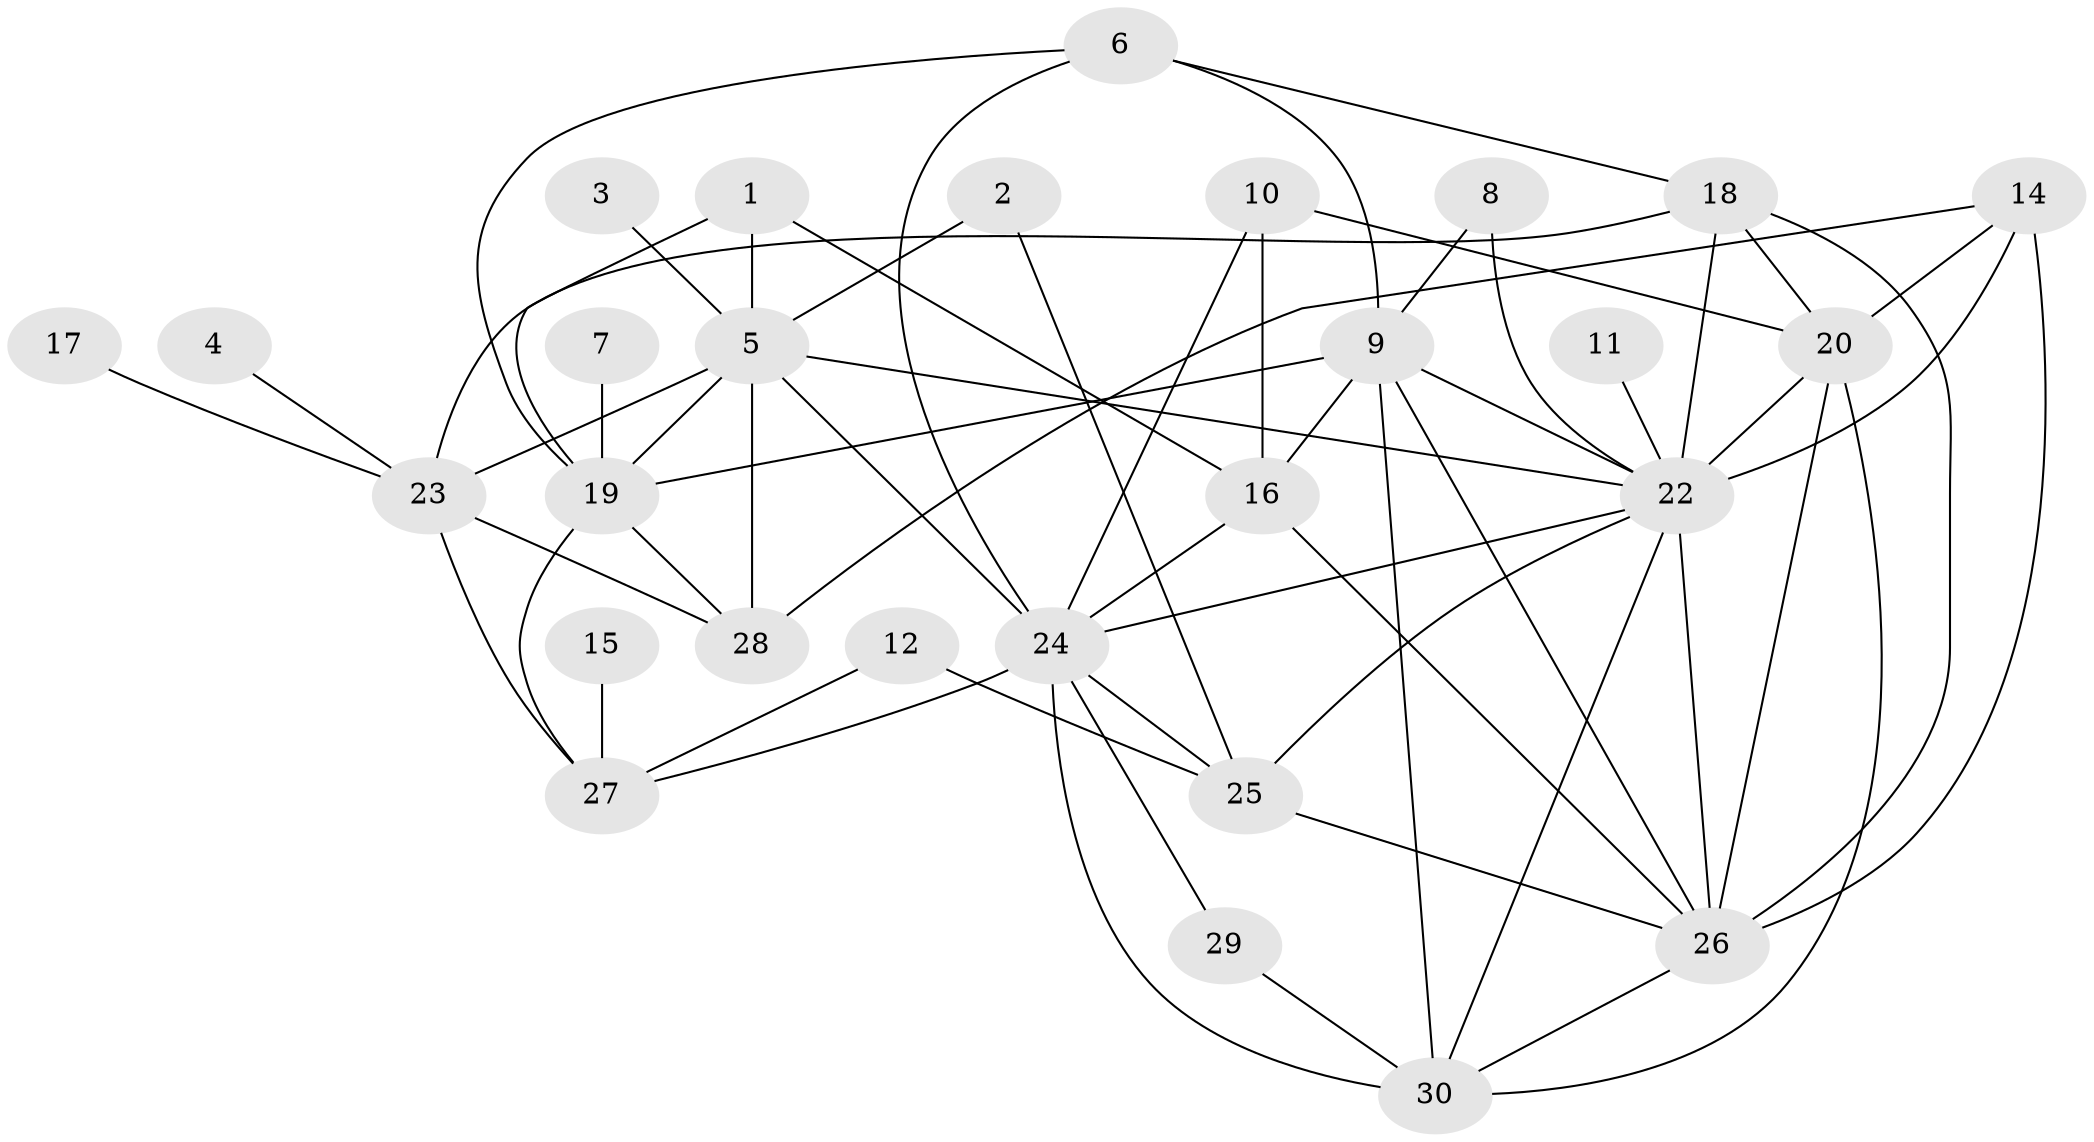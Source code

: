 // original degree distribution, {3: 0.22033898305084745, 2: 0.1864406779661017, 4: 0.1694915254237288, 5: 0.0847457627118644, 1: 0.1694915254237288, 7: 0.05084745762711865, 6: 0.06779661016949153, 0: 0.03389830508474576, 9: 0.01694915254237288}
// Generated by graph-tools (version 1.1) at 2025/49/03/09/25 03:49:08]
// undirected, 28 vertices, 60 edges
graph export_dot {
graph [start="1"]
  node [color=gray90,style=filled];
  1;
  2;
  3;
  4;
  5;
  6;
  7;
  8;
  9;
  10;
  11;
  12;
  14;
  15;
  16;
  17;
  18;
  19;
  20;
  22;
  23;
  24;
  25;
  26;
  27;
  28;
  29;
  30;
  1 -- 5 [weight=1.0];
  1 -- 16 [weight=1.0];
  1 -- 19 [weight=1.0];
  2 -- 5 [weight=1.0];
  2 -- 25 [weight=1.0];
  3 -- 5 [weight=1.0];
  4 -- 23 [weight=1.0];
  5 -- 19 [weight=1.0];
  5 -- 22 [weight=1.0];
  5 -- 23 [weight=1.0];
  5 -- 24 [weight=1.0];
  5 -- 28 [weight=1.0];
  6 -- 9 [weight=1.0];
  6 -- 18 [weight=1.0];
  6 -- 19 [weight=1.0];
  6 -- 24 [weight=1.0];
  7 -- 19 [weight=1.0];
  8 -- 9 [weight=1.0];
  8 -- 22 [weight=1.0];
  9 -- 16 [weight=2.0];
  9 -- 19 [weight=1.0];
  9 -- 22 [weight=1.0];
  9 -- 26 [weight=1.0];
  9 -- 30 [weight=1.0];
  10 -- 16 [weight=2.0];
  10 -- 20 [weight=1.0];
  10 -- 24 [weight=1.0];
  11 -- 22 [weight=1.0];
  12 -- 25 [weight=1.0];
  12 -- 27 [weight=1.0];
  14 -- 20 [weight=1.0];
  14 -- 22 [weight=2.0];
  14 -- 26 [weight=1.0];
  14 -- 28 [weight=1.0];
  15 -- 27 [weight=1.0];
  16 -- 24 [weight=2.0];
  16 -- 26 [weight=1.0];
  17 -- 23 [weight=1.0];
  18 -- 20 [weight=1.0];
  18 -- 22 [weight=1.0];
  18 -- 23 [weight=1.0];
  18 -- 26 [weight=1.0];
  19 -- 27 [weight=1.0];
  19 -- 28 [weight=1.0];
  20 -- 22 [weight=1.0];
  20 -- 26 [weight=2.0];
  20 -- 30 [weight=1.0];
  22 -- 24 [weight=1.0];
  22 -- 25 [weight=1.0];
  22 -- 26 [weight=1.0];
  22 -- 30 [weight=1.0];
  23 -- 27 [weight=1.0];
  23 -- 28 [weight=1.0];
  24 -- 25 [weight=1.0];
  24 -- 27 [weight=1.0];
  24 -- 29 [weight=1.0];
  24 -- 30 [weight=1.0];
  25 -- 26 [weight=1.0];
  26 -- 30 [weight=1.0];
  29 -- 30 [weight=1.0];
}
